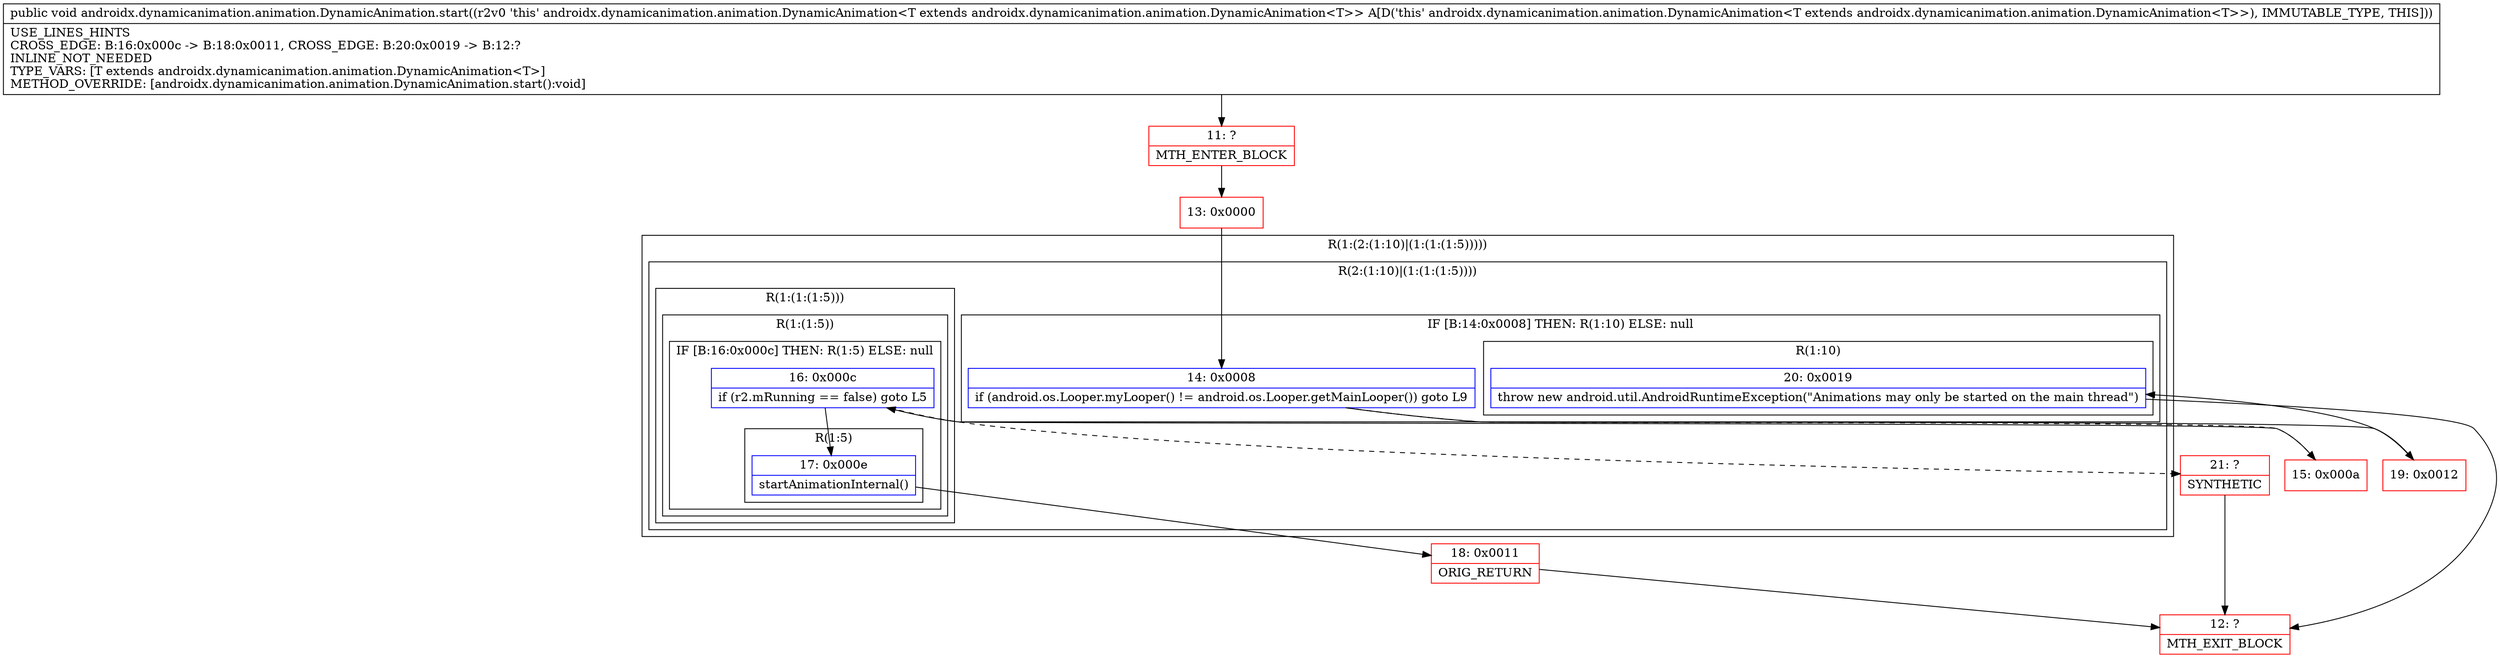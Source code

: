 digraph "CFG forandroidx.dynamicanimation.animation.DynamicAnimation.start()V" {
subgraph cluster_Region_1396989954 {
label = "R(1:(2:(1:10)|(1:(1:(1:5)))))";
node [shape=record,color=blue];
subgraph cluster_Region_493793207 {
label = "R(2:(1:10)|(1:(1:(1:5))))";
node [shape=record,color=blue];
subgraph cluster_IfRegion_1502284242 {
label = "IF [B:14:0x0008] THEN: R(1:10) ELSE: null";
node [shape=record,color=blue];
Node_14 [shape=record,label="{14\:\ 0x0008|if (android.os.Looper.myLooper() != android.os.Looper.getMainLooper()) goto L9\l}"];
subgraph cluster_Region_482535199 {
label = "R(1:10)";
node [shape=record,color=blue];
Node_20 [shape=record,label="{20\:\ 0x0019|throw new android.util.AndroidRuntimeException(\"Animations may only be started on the main thread\")\l}"];
}
}
subgraph cluster_Region_1819726069 {
label = "R(1:(1:(1:5)))";
node [shape=record,color=blue];
subgraph cluster_Region_76401115 {
label = "R(1:(1:5))";
node [shape=record,color=blue];
subgraph cluster_IfRegion_88708353 {
label = "IF [B:16:0x000c] THEN: R(1:5) ELSE: null";
node [shape=record,color=blue];
Node_16 [shape=record,label="{16\:\ 0x000c|if (r2.mRunning == false) goto L5\l}"];
subgraph cluster_Region_246968488 {
label = "R(1:5)";
node [shape=record,color=blue];
Node_17 [shape=record,label="{17\:\ 0x000e|startAnimationInternal()\l}"];
}
}
}
}
}
}
Node_11 [shape=record,color=red,label="{11\:\ ?|MTH_ENTER_BLOCK\l}"];
Node_13 [shape=record,color=red,label="{13\:\ 0x0000}"];
Node_15 [shape=record,color=red,label="{15\:\ 0x000a}"];
Node_18 [shape=record,color=red,label="{18\:\ 0x0011|ORIG_RETURN\l}"];
Node_12 [shape=record,color=red,label="{12\:\ ?|MTH_EXIT_BLOCK\l}"];
Node_21 [shape=record,color=red,label="{21\:\ ?|SYNTHETIC\l}"];
Node_19 [shape=record,color=red,label="{19\:\ 0x0012}"];
MethodNode[shape=record,label="{public void androidx.dynamicanimation.animation.DynamicAnimation.start((r2v0 'this' androidx.dynamicanimation.animation.DynamicAnimation\<T extends androidx.dynamicanimation.animation.DynamicAnimation\<T\>\> A[D('this' androidx.dynamicanimation.animation.DynamicAnimation\<T extends androidx.dynamicanimation.animation.DynamicAnimation\<T\>\>), IMMUTABLE_TYPE, THIS]))  | USE_LINES_HINTS\lCROSS_EDGE: B:16:0x000c \-\> B:18:0x0011, CROSS_EDGE: B:20:0x0019 \-\> B:12:?\lINLINE_NOT_NEEDED\lTYPE_VARS: [T extends androidx.dynamicanimation.animation.DynamicAnimation\<T\>]\lMETHOD_OVERRIDE: [androidx.dynamicanimation.animation.DynamicAnimation.start():void]\l}"];
MethodNode -> Node_11;Node_14 -> Node_15[style=dashed];
Node_14 -> Node_19;
Node_20 -> Node_12;
Node_16 -> Node_17;
Node_16 -> Node_21[style=dashed];
Node_17 -> Node_18;
Node_11 -> Node_13;
Node_13 -> Node_14;
Node_15 -> Node_16;
Node_18 -> Node_12;
Node_21 -> Node_12;
Node_19 -> Node_20;
}

